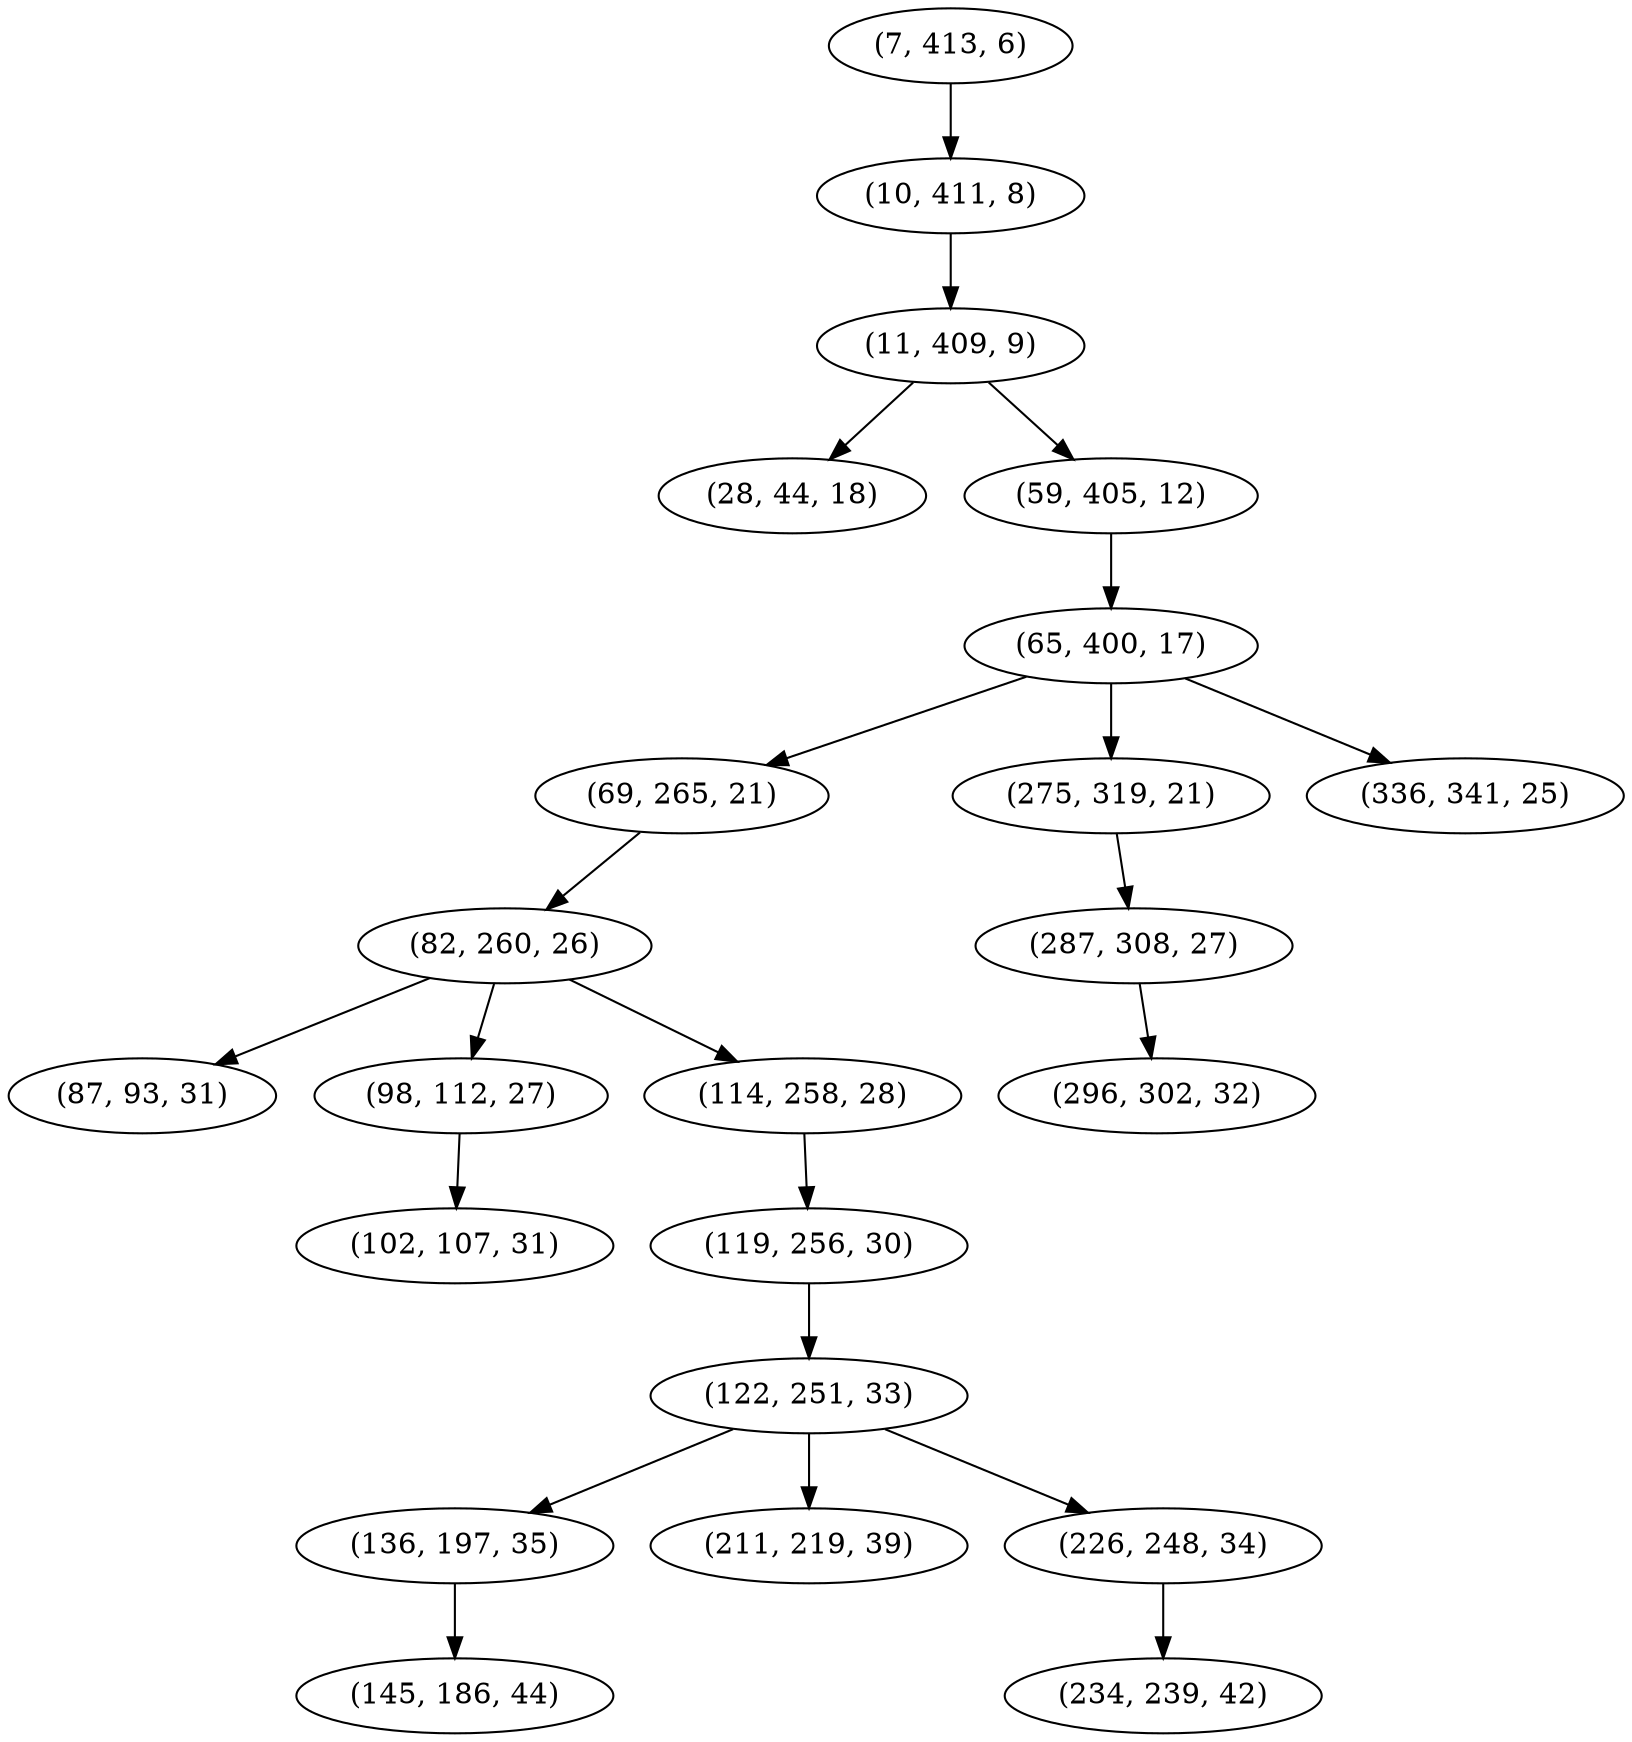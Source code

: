 digraph tree {
    "(7, 413, 6)";
    "(10, 411, 8)";
    "(11, 409, 9)";
    "(28, 44, 18)";
    "(59, 405, 12)";
    "(65, 400, 17)";
    "(69, 265, 21)";
    "(82, 260, 26)";
    "(87, 93, 31)";
    "(98, 112, 27)";
    "(102, 107, 31)";
    "(114, 258, 28)";
    "(119, 256, 30)";
    "(122, 251, 33)";
    "(136, 197, 35)";
    "(145, 186, 44)";
    "(211, 219, 39)";
    "(226, 248, 34)";
    "(234, 239, 42)";
    "(275, 319, 21)";
    "(287, 308, 27)";
    "(296, 302, 32)";
    "(336, 341, 25)";
    "(7, 413, 6)" -> "(10, 411, 8)";
    "(10, 411, 8)" -> "(11, 409, 9)";
    "(11, 409, 9)" -> "(28, 44, 18)";
    "(11, 409, 9)" -> "(59, 405, 12)";
    "(59, 405, 12)" -> "(65, 400, 17)";
    "(65, 400, 17)" -> "(69, 265, 21)";
    "(65, 400, 17)" -> "(275, 319, 21)";
    "(65, 400, 17)" -> "(336, 341, 25)";
    "(69, 265, 21)" -> "(82, 260, 26)";
    "(82, 260, 26)" -> "(87, 93, 31)";
    "(82, 260, 26)" -> "(98, 112, 27)";
    "(82, 260, 26)" -> "(114, 258, 28)";
    "(98, 112, 27)" -> "(102, 107, 31)";
    "(114, 258, 28)" -> "(119, 256, 30)";
    "(119, 256, 30)" -> "(122, 251, 33)";
    "(122, 251, 33)" -> "(136, 197, 35)";
    "(122, 251, 33)" -> "(211, 219, 39)";
    "(122, 251, 33)" -> "(226, 248, 34)";
    "(136, 197, 35)" -> "(145, 186, 44)";
    "(226, 248, 34)" -> "(234, 239, 42)";
    "(275, 319, 21)" -> "(287, 308, 27)";
    "(287, 308, 27)" -> "(296, 302, 32)";
}
